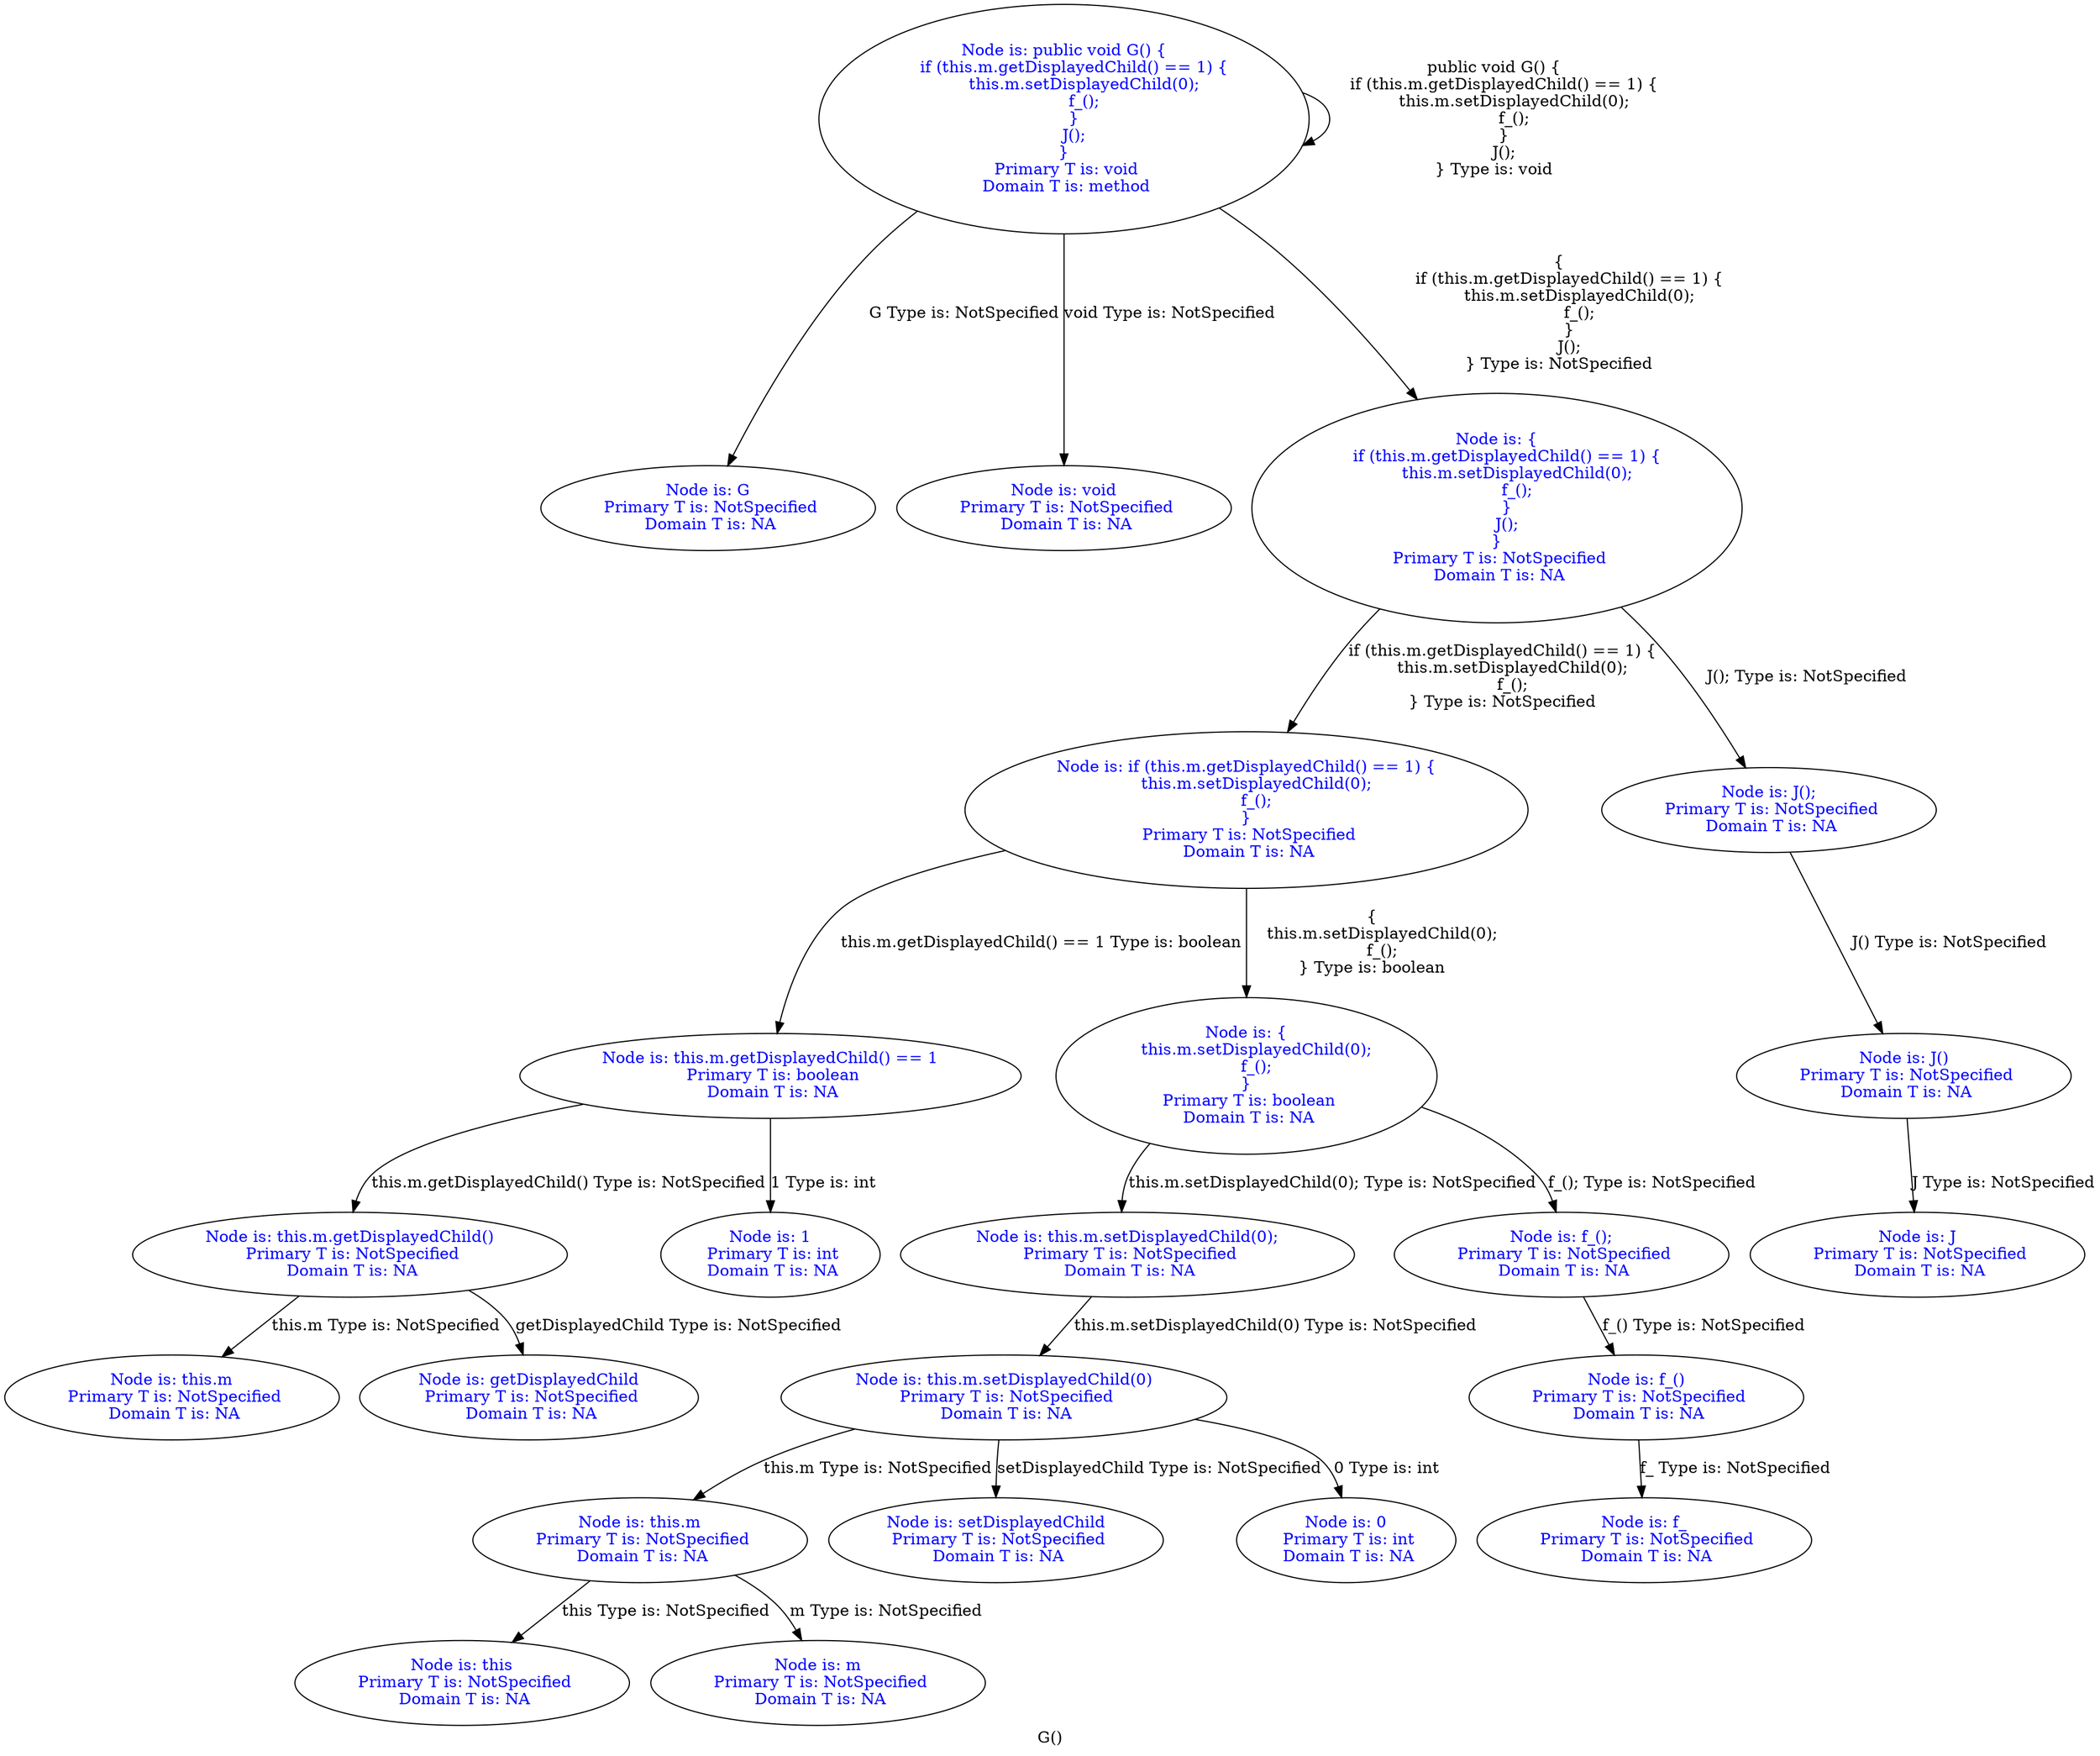 digraph "G()" {
 label="G()"
{
 node [shape=box]} 
2163 -> 2163[label="public void G() {
    if (this.m.getDisplayedChild() == 1) {
        this.m.setDisplayedChild(0);
        f_();
    }
    J();
} Type is: void"];
2163[label="Node is: public void G() {
    if (this.m.getDisplayedChild() == 1) {
        this.m.setDisplayedChild(0);
        f_();
    }
    J();
}
 Primary T is: void
 Domain T is: method",fontcolor="blue"];
  2163 -> 2164[label="G Type is: NotSpecified"];
2164[label="Node is: G
 Primary T is: NotSpecified
 Domain T is: NA",fontcolor="blue"];
  2163 -> 2165[label="void Type is: NotSpecified"];
2165[label="Node is: void
 Primary T is: NotSpecified
 Domain T is: NA",fontcolor="blue"];
  2163 -> 2166[label="{
    if (this.m.getDisplayedChild() == 1) {
        this.m.setDisplayedChild(0);
        f_();
    }
    J();
} Type is: NotSpecified"];
2166[label="Node is: {
    if (this.m.getDisplayedChild() == 1) {
        this.m.setDisplayedChild(0);
        f_();
    }
    J();
}
 Primary T is: NotSpecified
 Domain T is: NA",fontcolor="blue"];
  2166 -> 2167[label="if (this.m.getDisplayedChild() == 1) {
    this.m.setDisplayedChild(0);
    f_();
} Type is: NotSpecified"];
2167[label="Node is: if (this.m.getDisplayedChild() == 1) {
    this.m.setDisplayedChild(0);
    f_();
}
 Primary T is: NotSpecified
 Domain T is: NA",fontcolor="blue"];
  2167 -> 2168[label="this.m.getDisplayedChild() == 1 Type is: boolean"];
2168[label="Node is: this.m.getDisplayedChild() == 1
 Primary T is: boolean
 Domain T is: NA",fontcolor="blue"];
  2168 -> 2169[label="this.m.getDisplayedChild() Type is: NotSpecified"];
2169[label="Node is: this.m.getDisplayedChild()
 Primary T is: NotSpecified
 Domain T is: NA",fontcolor="blue"];
  2169 -> 2170[label="this.m Type is: NotSpecified"];
2170[label="Node is: this.m
 Primary T is: NotSpecified
 Domain T is: NA",fontcolor="blue"];
  2178 -> 2179[label="this Type is: NotSpecified"];
2179[label="Node is: this
 Primary T is: NotSpecified
 Domain T is: NA",fontcolor="blue"];
  2178 -> 2180[label="m Type is: NotSpecified"];
2180[label="Node is: m
 Primary T is: NotSpecified
 Domain T is: NA",fontcolor="blue"];
  2169 -> 2173[label="getDisplayedChild Type is: NotSpecified"];
2173[label="Node is: getDisplayedChild
 Primary T is: NotSpecified
 Domain T is: NA",fontcolor="blue"];
  2168 -> 2174[label="1 Type is: int"];
2174[label="Node is: 1
 Primary T is: int
 Domain T is: NA",fontcolor="blue"];
  2167 -> 2175[label="{
    this.m.setDisplayedChild(0);
    f_();
} Type is: boolean"];
2175[label="Node is: {
    this.m.setDisplayedChild(0);
    f_();
}
 Primary T is: boolean
 Domain T is: NA",fontcolor="blue"];
  2175 -> 2176[label="this.m.setDisplayedChild(0); Type is: NotSpecified"];
2176[label="Node is: this.m.setDisplayedChild(0);
 Primary T is: NotSpecified
 Domain T is: NA",fontcolor="blue"];
  2176 -> 2177[label="this.m.setDisplayedChild(0) Type is: NotSpecified"];
2177[label="Node is: this.m.setDisplayedChild(0)
 Primary T is: NotSpecified
 Domain T is: NA",fontcolor="blue"];
  2177 -> 2178[label="this.m Type is: NotSpecified"];
2178[label="Node is: this.m
 Primary T is: NotSpecified
 Domain T is: NA",fontcolor="blue"];
  2177 -> 2181[label="setDisplayedChild Type is: NotSpecified"];
2181[label="Node is: setDisplayedChild
 Primary T is: NotSpecified
 Domain T is: NA",fontcolor="blue"];
  2177 -> 2182[label="0 Type is: int"];
2182[label="Node is: 0
 Primary T is: int
 Domain T is: NA",fontcolor="blue"];
  2175 -> 2183[label="f_(); Type is: NotSpecified"];
2183[label="Node is: f_();
 Primary T is: NotSpecified
 Domain T is: NA",fontcolor="blue"];
  2183 -> 2184[label="f_() Type is: NotSpecified"];
2184[label="Node is: f_()
 Primary T is: NotSpecified
 Domain T is: NA",fontcolor="blue"];
  2184 -> 2185[label="f_ Type is: NotSpecified"];
2185[label="Node is: f_
 Primary T is: NotSpecified
 Domain T is: NA",fontcolor="blue"];
  2166 -> 2186[label="J(); Type is: NotSpecified"];
2186[label="Node is: J();
 Primary T is: NotSpecified
 Domain T is: NA",fontcolor="blue"];
  2186 -> 2187[label="J() Type is: NotSpecified"];
2187[label="Node is: J()
 Primary T is: NotSpecified
 Domain T is: NA",fontcolor="blue"];
  2187 -> 2188[label="J Type is: NotSpecified"];
2188[label="Node is: J
 Primary T is: NotSpecified
 Domain T is: NA",fontcolor="blue"];
  }
